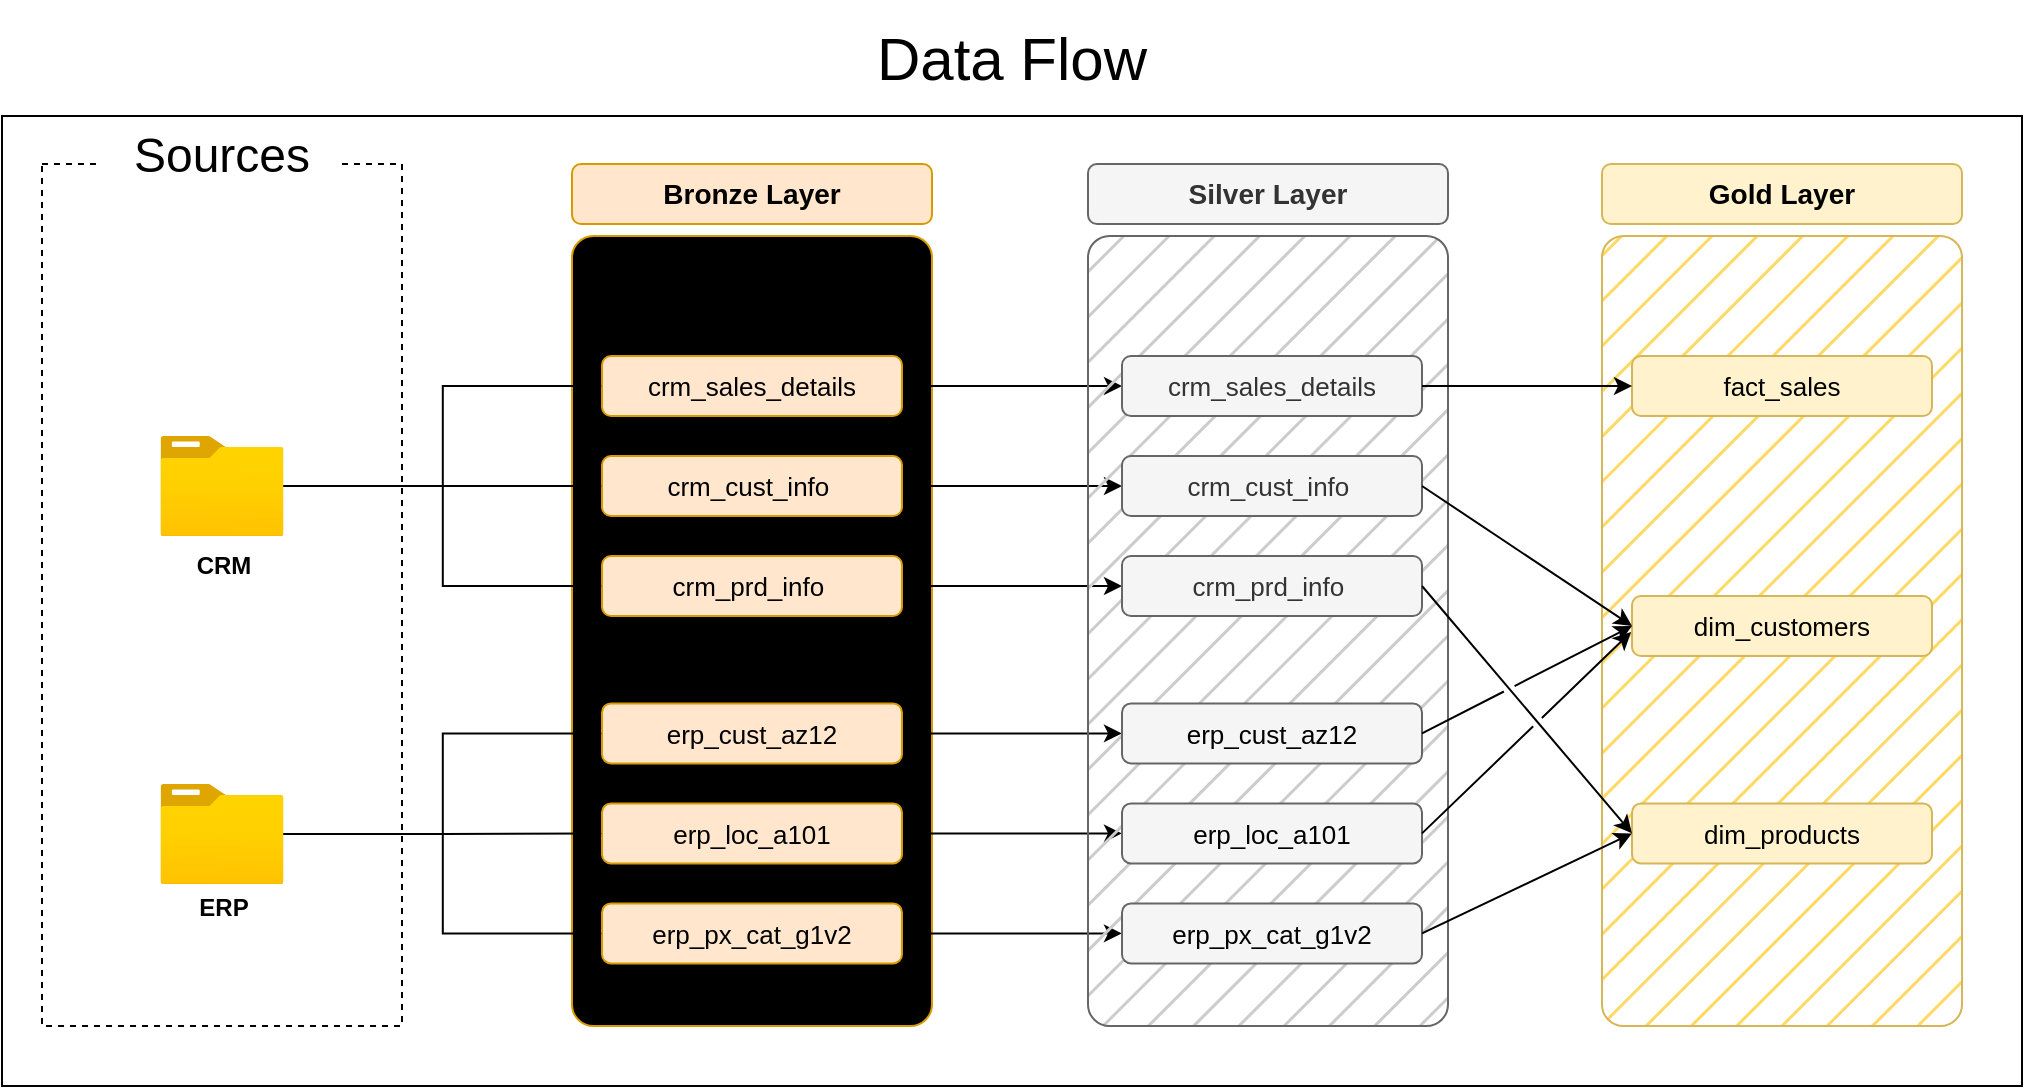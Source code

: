 <mxfile version="27.0.9">
  <diagram id="ggyDaBEigRkIFyP_Q6qX" name="Data flow ">
    <mxGraphModel dx="1389" dy="835" grid="1" gridSize="10" guides="1" tooltips="1" connect="1" arrows="1" fold="1" page="1" pageScale="1" pageWidth="1920" pageHeight="1200" math="0" shadow="0">
      <root>
        <mxCell id="0" />
        <mxCell id="KsE8Vp3s20GESLzes6BM-16" parent="0" />
        <mxCell id="k2JVAGaMSUis1EkSIWrg-0" value="" style="rounded=0;whiteSpace=wrap;html=1;" vertex="1" parent="KsE8Vp3s20GESLzes6BM-16">
          <mxGeometry x="455" y="358" width="1010" height="485" as="geometry" />
        </mxCell>
        <mxCell id="hqzwIRu8wqQsER7SYCP6-0" value="" style="rounded=0;html=1;fillColor=none;fontColor=default;whiteSpace=wrap;strokeColor=default;dashed=1;" parent="KsE8Vp3s20GESLzes6BM-16" vertex="1">
          <mxGeometry x="475" y="382" width="180" height="431" as="geometry" />
        </mxCell>
        <mxCell id="hqzwIRu8wqQsER7SYCP6-1" value="&lt;font style=&quot;font-size: 24px;&quot;&gt;Sources&lt;/font&gt;" style="rounded=0;whiteSpace=wrap;html=1;strokeColor=none;" parent="KsE8Vp3s20GESLzes6BM-16" vertex="1">
          <mxGeometry x="505" y="363" width="120" height="30" as="geometry" />
        </mxCell>
        <mxCell id="00hFxqHZDpePLxhZEk7Y-0" value="&lt;b&gt;&lt;font style=&quot;font-size: 14px;&quot;&gt;Bronze Layer&lt;/font&gt;&lt;/b&gt;" style="rounded=1;whiteSpace=wrap;html=1;fillColor=#ffe6cc;strokeColor=#d79b00;" parent="KsE8Vp3s20GESLzes6BM-16" vertex="1">
          <mxGeometry x="740" y="382" width="180" height="30" as="geometry" />
        </mxCell>
        <mxCell id="00hFxqHZDpePLxhZEk7Y-5" value="" style="group" parent="KsE8Vp3s20GESLzes6BM-16" vertex="1" connectable="0">
          <mxGeometry x="534.19" y="692" width="61.61" height="77.38" as="geometry" />
        </mxCell>
        <mxCell id="hqzwIRu8wqQsER7SYCP6-3" value="" style="image;aspect=fixed;html=1;points=[];align=center;fontSize=12;image=img/lib/azure2/general/Folder_Blank.svg;shadow=0;movable=1;resizable=1;rotatable=1;deletable=1;editable=1;locked=0;connectable=1;" parent="00hFxqHZDpePLxhZEk7Y-5" vertex="1">
          <mxGeometry width="61.61" height="50" as="geometry" />
        </mxCell>
        <mxCell id="hqzwIRu8wqQsER7SYCP6-14" value="&lt;b&gt;ERP&lt;/b&gt;" style="text;html=1;align=center;verticalAlign=middle;whiteSpace=wrap;rounded=0;" parent="00hFxqHZDpePLxhZEk7Y-5" vertex="1">
          <mxGeometry x="1.61" y="47.38" width="60" height="30" as="geometry" />
        </mxCell>
        <mxCell id="00hFxqHZDpePLxhZEk7Y-6" value="" style="group" parent="KsE8Vp3s20GESLzes6BM-16" vertex="1" connectable="0">
          <mxGeometry x="534.18" y="518" width="61.62" height="80" as="geometry" />
        </mxCell>
        <mxCell id="hqzwIRu8wqQsER7SYCP6-7" value="" style="image;aspect=fixed;html=1;points=[];align=center;fontSize=12;image=img/lib/azure2/general/Folder_Blank.svg;shadow=0;" parent="00hFxqHZDpePLxhZEk7Y-6" vertex="1">
          <mxGeometry width="61.62" height="50" as="geometry" />
        </mxCell>
        <mxCell id="hqzwIRu8wqQsER7SYCP6-13" value="&lt;b&gt;CRM&lt;/b&gt;" style="text;html=1;align=center;verticalAlign=middle;whiteSpace=wrap;rounded=0;" parent="00hFxqHZDpePLxhZEk7Y-6" vertex="1">
          <mxGeometry x="1.62" y="50" width="60" height="30" as="geometry" />
        </mxCell>
        <mxCell id="6bYLMgrcsjB2hjd1M9z5-0" value="" style="rounded=1;whiteSpace=wrap;html=1;fillColor=light-dark(#f8b06d, #5c320b);strokeColor=#d79b00;shadow=0;arcSize=6;fillStyle=hatch;" parent="KsE8Vp3s20GESLzes6BM-16" vertex="1">
          <mxGeometry x="740" y="418" width="180" height="395" as="geometry" />
        </mxCell>
        <mxCell id="HpfRpPVU0rThaKlWhV43-8" style="edgeStyle=orthogonalEdgeStyle;rounded=0;orthogonalLoop=1;jettySize=auto;html=1;entryX=0;entryY=0.5;entryDx=0;entryDy=0;" parent="KsE8Vp3s20GESLzes6BM-16" source="6bYLMgrcsjB2hjd1M9z5-1" target="HpfRpPVU0rThaKlWhV43-2" edge="1">
          <mxGeometry relative="1" as="geometry" />
        </mxCell>
        <mxCell id="6bYLMgrcsjB2hjd1M9z5-1" value="&lt;font style=&quot;font-size: 13px;&quot;&gt;crm_cust_info&lt;b style=&quot;&quot;&gt;&amp;nbsp;&lt;/b&gt;&lt;/font&gt;" style="rounded=1;whiteSpace=wrap;html=1;fillColor=#ffe6cc;strokeColor=#d79b00;" parent="KsE8Vp3s20GESLzes6BM-16" vertex="1">
          <mxGeometry x="755" y="528" width="150" height="30" as="geometry" />
        </mxCell>
        <mxCell id="HpfRpPVU0rThaKlWhV43-9" style="edgeStyle=orthogonalEdgeStyle;rounded=0;orthogonalLoop=1;jettySize=auto;html=1;exitX=1;exitY=0.5;exitDx=0;exitDy=0;entryX=0;entryY=0.5;entryDx=0;entryDy=0;" parent="KsE8Vp3s20GESLzes6BM-16" source="6bYLMgrcsjB2hjd1M9z5-2" target="HpfRpPVU0rThaKlWhV43-3" edge="1">
          <mxGeometry relative="1" as="geometry" />
        </mxCell>
        <mxCell id="6bYLMgrcsjB2hjd1M9z5-2" value="&lt;font style=&quot;font-size: 13px;&quot;&gt;&lt;span&gt;crm_prd_info&lt;/span&gt;&lt;b&gt;&amp;nbsp;&lt;/b&gt;&lt;/font&gt;" style="rounded=1;whiteSpace=wrap;html=1;fillColor=#ffe6cc;strokeColor=#d79b00;fontSize=12;" parent="KsE8Vp3s20GESLzes6BM-16" vertex="1">
          <mxGeometry x="755" y="578" width="150" height="30" as="geometry" />
        </mxCell>
        <mxCell id="HpfRpPVU0rThaKlWhV43-10" style="edgeStyle=orthogonalEdgeStyle;rounded=0;orthogonalLoop=1;jettySize=auto;html=1;exitX=1;exitY=0.5;exitDx=0;exitDy=0;entryX=0;entryY=0.5;entryDx=0;entryDy=0;" parent="KsE8Vp3s20GESLzes6BM-16" source="6bYLMgrcsjB2hjd1M9z5-3" target="HpfRpPVU0rThaKlWhV43-4" edge="1">
          <mxGeometry relative="1" as="geometry" />
        </mxCell>
        <mxCell id="6bYLMgrcsjB2hjd1M9z5-3" value="&lt;font style=&quot;font-size: 13px;&quot;&gt;crm_sales_details&lt;/font&gt;" style="rounded=1;whiteSpace=wrap;html=1;fillColor=#ffe6cc;strokeColor=#d79b00;" parent="KsE8Vp3s20GESLzes6BM-16" vertex="1">
          <mxGeometry x="755" y="478" width="150" height="30" as="geometry" />
        </mxCell>
        <mxCell id="HpfRpPVU0rThaKlWhV43-11" style="edgeStyle=orthogonalEdgeStyle;rounded=0;orthogonalLoop=1;jettySize=auto;html=1;exitX=1;exitY=0.5;exitDx=0;exitDy=0;entryX=0;entryY=0.5;entryDx=0;entryDy=0;" parent="KsE8Vp3s20GESLzes6BM-16" source="6bYLMgrcsjB2hjd1M9z5-4" target="HpfRpPVU0rThaKlWhV43-5" edge="1">
          <mxGeometry relative="1" as="geometry" />
        </mxCell>
        <mxCell id="6bYLMgrcsjB2hjd1M9z5-4" value="&lt;font style=&quot;font-size: 13px;&quot;&gt;erp_cust_az12&lt;/font&gt;" style="rounded=1;whiteSpace=wrap;html=1;fillColor=#ffe6cc;strokeColor=#d79b00;" parent="KsE8Vp3s20GESLzes6BM-16" vertex="1">
          <mxGeometry x="755" y="651.69" width="150" height="30" as="geometry" />
        </mxCell>
        <mxCell id="HpfRpPVU0rThaKlWhV43-12" style="edgeStyle=orthogonalEdgeStyle;rounded=0;orthogonalLoop=1;jettySize=auto;html=1;exitX=1;exitY=0.5;exitDx=0;exitDy=0;entryX=0;entryY=0.5;entryDx=0;entryDy=0;" parent="KsE8Vp3s20GESLzes6BM-16" source="6bYLMgrcsjB2hjd1M9z5-5" target="HpfRpPVU0rThaKlWhV43-6" edge="1">
          <mxGeometry relative="1" as="geometry" />
        </mxCell>
        <mxCell id="6bYLMgrcsjB2hjd1M9z5-5" value="&lt;font style=&quot;font-size: 13px;&quot;&gt;erp_loc_a101&lt;/font&gt;" style="rounded=1;whiteSpace=wrap;html=1;fillColor=#ffe6cc;strokeColor=#d79b00;" parent="KsE8Vp3s20GESLzes6BM-16" vertex="1">
          <mxGeometry x="755" y="701.69" width="150" height="30" as="geometry" />
        </mxCell>
        <mxCell id="HpfRpPVU0rThaKlWhV43-13" style="edgeStyle=orthogonalEdgeStyle;rounded=0;orthogonalLoop=1;jettySize=auto;html=1;exitX=1;exitY=0.5;exitDx=0;exitDy=0;" parent="KsE8Vp3s20GESLzes6BM-16" source="6bYLMgrcsjB2hjd1M9z5-6" target="HpfRpPVU0rThaKlWhV43-7" edge="1">
          <mxGeometry relative="1" as="geometry" />
        </mxCell>
        <mxCell id="6bYLMgrcsjB2hjd1M9z5-6" value="&lt;font style=&quot;font-size: 13px;&quot;&gt;&lt;span&gt;erp_px_cat_g1v2&lt;/span&gt;&lt;/font&gt;" style="rounded=1;whiteSpace=wrap;html=1;fillColor=#ffe6cc;strokeColor=#d79b00;fontSize=12;" parent="KsE8Vp3s20GESLzes6BM-16" vertex="1">
          <mxGeometry x="755" y="751.69" width="150" height="30" as="geometry" />
        </mxCell>
        <mxCell id="QcPrSYHMvMbwt-YgAI6F-0" style="edgeStyle=orthogonalEdgeStyle;rounded=0;orthogonalLoop=1;jettySize=auto;html=1;entryX=0;entryY=0.5;entryDx=0;entryDy=0;" parent="KsE8Vp3s20GESLzes6BM-16" source="hqzwIRu8wqQsER7SYCP6-3" target="6bYLMgrcsjB2hjd1M9z5-4" edge="1">
          <mxGeometry relative="1" as="geometry" />
        </mxCell>
        <mxCell id="QcPrSYHMvMbwt-YgAI6F-1" style="edgeStyle=orthogonalEdgeStyle;rounded=0;orthogonalLoop=1;jettySize=auto;html=1;entryX=0;entryY=0.5;entryDx=0;entryDy=0;" parent="KsE8Vp3s20GESLzes6BM-16" source="hqzwIRu8wqQsER7SYCP6-3" target="6bYLMgrcsjB2hjd1M9z5-6" edge="1">
          <mxGeometry relative="1" as="geometry" />
        </mxCell>
        <mxCell id="QcPrSYHMvMbwt-YgAI6F-2" style="edgeStyle=orthogonalEdgeStyle;rounded=0;orthogonalLoop=1;jettySize=auto;html=1;entryX=0;entryY=0.5;entryDx=0;entryDy=0;" parent="KsE8Vp3s20GESLzes6BM-16" source="hqzwIRu8wqQsER7SYCP6-3" target="6bYLMgrcsjB2hjd1M9z5-5" edge="1">
          <mxGeometry relative="1" as="geometry" />
        </mxCell>
        <mxCell id="QcPrSYHMvMbwt-YgAI6F-3" style="edgeStyle=orthogonalEdgeStyle;rounded=0;orthogonalLoop=1;jettySize=auto;html=1;entryX=0;entryY=0.5;entryDx=0;entryDy=0;" parent="KsE8Vp3s20GESLzes6BM-16" source="hqzwIRu8wqQsER7SYCP6-7" target="6bYLMgrcsjB2hjd1M9z5-2" edge="1">
          <mxGeometry relative="1" as="geometry" />
        </mxCell>
        <mxCell id="QcPrSYHMvMbwt-YgAI6F-4" style="edgeStyle=orthogonalEdgeStyle;rounded=0;orthogonalLoop=1;jettySize=auto;html=1;entryX=0;entryY=0.5;entryDx=0;entryDy=0;" parent="KsE8Vp3s20GESLzes6BM-16" source="hqzwIRu8wqQsER7SYCP6-7" target="6bYLMgrcsjB2hjd1M9z5-1" edge="1">
          <mxGeometry relative="1" as="geometry" />
        </mxCell>
        <mxCell id="QcPrSYHMvMbwt-YgAI6F-5" style="edgeStyle=orthogonalEdgeStyle;rounded=0;orthogonalLoop=1;jettySize=auto;html=1;entryX=0;entryY=0.5;entryDx=0;entryDy=0;" parent="KsE8Vp3s20GESLzes6BM-16" source="hqzwIRu8wqQsER7SYCP6-7" target="6bYLMgrcsjB2hjd1M9z5-3" edge="1">
          <mxGeometry relative="1" as="geometry" />
        </mxCell>
        <mxCell id="HpfRpPVU0rThaKlWhV43-0" value="&lt;span style=&quot;font-size: 14px;&quot;&gt;&lt;b&gt;Silver Layer&lt;/b&gt;&lt;/span&gt;" style="rounded=1;whiteSpace=wrap;html=1;fillColor=#f5f5f5;strokeColor=#666666;fontColor=#333333;" parent="KsE8Vp3s20GESLzes6BM-16" vertex="1">
          <mxGeometry x="998" y="382" width="180" height="30" as="geometry" />
        </mxCell>
        <mxCell id="HpfRpPVU0rThaKlWhV43-1" value="" style="rounded=1;whiteSpace=wrap;html=1;fillColor=#CCCCCC;strokeColor=#666666;shadow=0;arcSize=6;fontColor=#333333;fillStyle=hatch;" parent="KsE8Vp3s20GESLzes6BM-16" vertex="1">
          <mxGeometry x="998" y="418" width="180" height="395" as="geometry" />
        </mxCell>
        <mxCell id="HpfRpPVU0rThaKlWhV43-2" value="&lt;font style=&quot;font-size: 13px;&quot;&gt;crm_cust_info&lt;b style=&quot;&quot;&gt;&amp;nbsp;&lt;/b&gt;&lt;/font&gt;" style="rounded=1;whiteSpace=wrap;html=1;fillColor=#f5f5f5;strokeColor=#666666;fontColor=#333333;" parent="KsE8Vp3s20GESLzes6BM-16" vertex="1">
          <mxGeometry x="1015" y="528" width="150" height="30" as="geometry" />
        </mxCell>
        <mxCell id="HpfRpPVU0rThaKlWhV43-3" value="&lt;font style=&quot;font-size: 13px;&quot;&gt;&lt;span&gt;crm_prd_info&lt;/span&gt;&lt;b&gt;&amp;nbsp;&lt;/b&gt;&lt;/font&gt;" style="rounded=1;whiteSpace=wrap;html=1;fillColor=#f5f5f5;strokeColor=#666666;fontSize=12;fontColor=#333333;" parent="KsE8Vp3s20GESLzes6BM-16" vertex="1">
          <mxGeometry x="1015" y="578" width="150" height="30" as="geometry" />
        </mxCell>
        <mxCell id="HpfRpPVU0rThaKlWhV43-4" value="&lt;font style=&quot;font-size: 13px;&quot;&gt;crm_sales_details&lt;/font&gt;" style="rounded=1;whiteSpace=wrap;html=1;fillColor=#f5f5f5;strokeColor=#666666;fontColor=#333333;" parent="KsE8Vp3s20GESLzes6BM-16" vertex="1">
          <mxGeometry x="1015" y="478" width="150" height="30" as="geometry" />
        </mxCell>
        <mxCell id="HpfRpPVU0rThaKlWhV43-5" value="&lt;span style=&quot;color: rgb(0, 0, 0); font-size: 13px;&quot;&gt;erp_cust_az12&lt;/span&gt;" style="rounded=1;whiteSpace=wrap;html=1;fillColor=#f5f5f5;strokeColor=#666666;fontColor=#333333;" parent="KsE8Vp3s20GESLzes6BM-16" vertex="1">
          <mxGeometry x="1015" y="651.69" width="150" height="30" as="geometry" />
        </mxCell>
        <mxCell id="HpfRpPVU0rThaKlWhV43-6" value="&lt;span style=&quot;color: rgb(0, 0, 0); font-size: 13px;&quot;&gt;erp_loc_a101&lt;/span&gt;" style="rounded=1;whiteSpace=wrap;html=1;fillColor=#f5f5f5;strokeColor=#666666;fontColor=#333333;" parent="KsE8Vp3s20GESLzes6BM-16" vertex="1">
          <mxGeometry x="1015" y="701.69" width="150" height="30" as="geometry" />
        </mxCell>
        <mxCell id="HpfRpPVU0rThaKlWhV43-7" value="&lt;span style=&quot;color: rgb(0, 0, 0); font-size: 13px;&quot;&gt;erp_px_cat_g1v2&lt;/span&gt;" style="rounded=1;whiteSpace=wrap;html=1;fillColor=#f5f5f5;strokeColor=#666666;fontSize=12;fontColor=#333333;" parent="KsE8Vp3s20GESLzes6BM-16" vertex="1">
          <mxGeometry x="1015" y="751.69" width="150" height="30" as="geometry" />
        </mxCell>
        <mxCell id="FbupNl8SZfFYCRPVvc2g-0" value="&lt;span style=&quot;font-size: 14px;&quot;&gt;&lt;b&gt;Gold Layer&lt;/b&gt;&lt;/span&gt;" style="rounded=1;whiteSpace=wrap;html=1;fillColor=#fff2cc;strokeColor=#d6b656;" parent="KsE8Vp3s20GESLzes6BM-16" vertex="1">
          <mxGeometry x="1255" y="382" width="180" height="30" as="geometry" />
        </mxCell>
        <mxCell id="FbupNl8SZfFYCRPVvc2g-1" value="" style="rounded=1;whiteSpace=wrap;html=1;fillColor=#FFD966;strokeColor=#d6b656;shadow=0;arcSize=6;glass=0;fillStyle=hatch;" parent="KsE8Vp3s20GESLzes6BM-16" vertex="1">
          <mxGeometry x="1255" y="418" width="180" height="395" as="geometry" />
        </mxCell>
        <mxCell id="FbupNl8SZfFYCRPVvc2g-2" value="&lt;span style=&quot;font-size: 13px;&quot;&gt;fact_sales&lt;/span&gt;" style="rounded=1;whiteSpace=wrap;html=1;fillColor=#fff2cc;strokeColor=#d6b656;" parent="KsE8Vp3s20GESLzes6BM-16" vertex="1">
          <mxGeometry x="1270" y="478" width="150" height="30" as="geometry" />
        </mxCell>
        <mxCell id="FbupNl8SZfFYCRPVvc2g-3" value="&lt;span style=&quot;font-size: 13px;&quot;&gt;dim_customers&lt;/span&gt;" style="rounded=1;whiteSpace=wrap;html=1;fillColor=#fff2cc;strokeColor=#d6b656;fontSize=12;" parent="KsE8Vp3s20GESLzes6BM-16" vertex="1">
          <mxGeometry x="1270" y="598" width="150" height="30" as="geometry" />
        </mxCell>
        <mxCell id="FbupNl8SZfFYCRPVvc2g-4" value="&lt;font style=&quot;font-size: 13px;&quot;&gt;dim_products&lt;/font&gt;" style="rounded=1;whiteSpace=wrap;html=1;fillColor=#fff2cc;strokeColor=#d6b656;" parent="KsE8Vp3s20GESLzes6BM-16" vertex="1">
          <mxGeometry x="1270" y="701.69" width="150" height="30" as="geometry" />
        </mxCell>
        <mxCell id="FbupNl8SZfFYCRPVvc2g-17" value="" style="endArrow=classic;html=1;rounded=0;exitX=1;exitY=0.5;exitDx=0;exitDy=0;entryX=0;entryY=0.5;entryDx=0;entryDy=0;" parent="KsE8Vp3s20GESLzes6BM-16" source="HpfRpPVU0rThaKlWhV43-4" target="FbupNl8SZfFYCRPVvc2g-2" edge="1">
          <mxGeometry width="50" height="50" relative="1" as="geometry">
            <mxPoint x="1115" y="653" as="sourcePoint" />
            <mxPoint x="1165" y="603" as="targetPoint" />
          </mxGeometry>
        </mxCell>
        <mxCell id="FbupNl8SZfFYCRPVvc2g-18" value="" style="endArrow=classic;html=1;rounded=0;exitX=1;exitY=0.5;exitDx=0;exitDy=0;entryX=0;entryY=0.5;entryDx=0;entryDy=0;jumpStyle=gap;" parent="KsE8Vp3s20GESLzes6BM-16" source="HpfRpPVU0rThaKlWhV43-3" target="FbupNl8SZfFYCRPVvc2g-4" edge="1">
          <mxGeometry width="50" height="50" relative="1" as="geometry">
            <mxPoint x="1195" y="503" as="sourcePoint" />
            <mxPoint x="1285" y="553" as="targetPoint" />
          </mxGeometry>
        </mxCell>
        <mxCell id="FbupNl8SZfFYCRPVvc2g-20" value="" style="endArrow=classic;html=1;rounded=0;exitX=1;exitY=0.5;exitDx=0;exitDy=0;entryX=0;entryY=0.5;entryDx=0;entryDy=0;jumpStyle=gap;" parent="KsE8Vp3s20GESLzes6BM-16" source="HpfRpPVU0rThaKlWhV43-2" target="FbupNl8SZfFYCRPVvc2g-3" edge="1">
          <mxGeometry width="50" height="50" relative="1" as="geometry">
            <mxPoint x="1205" y="463" as="sourcePoint" />
            <mxPoint x="1295" y="513" as="targetPoint" />
          </mxGeometry>
        </mxCell>
        <mxCell id="FbupNl8SZfFYCRPVvc2g-21" value="" style="endArrow=classic;html=1;rounded=0;exitX=1;exitY=0.5;exitDx=0;exitDy=0;entryX=0;entryY=0.5;entryDx=0;entryDy=0;jumpStyle=gap;" parent="KsE8Vp3s20GESLzes6BM-16" source="HpfRpPVU0rThaKlWhV43-5" target="FbupNl8SZfFYCRPVvc2g-3" edge="1">
          <mxGeometry width="50" height="50" relative="1" as="geometry">
            <mxPoint x="1525" y="583" as="sourcePoint" />
            <mxPoint x="1615" y="633" as="targetPoint" />
          </mxGeometry>
        </mxCell>
        <mxCell id="FbupNl8SZfFYCRPVvc2g-22" value="" style="endArrow=classic;html=1;rounded=0;exitX=1;exitY=0.5;exitDx=0;exitDy=0;entryX=-0.003;entryY=0.6;entryDx=0;entryDy=0;jumpStyle=gap;entryPerimeter=0;" parent="KsE8Vp3s20GESLzes6BM-16" source="HpfRpPVU0rThaKlWhV43-6" target="FbupNl8SZfFYCRPVvc2g-3" edge="1">
          <mxGeometry width="50" height="50" relative="1" as="geometry">
            <mxPoint x="1135" y="683" as="sourcePoint" />
            <mxPoint x="1225" y="733" as="targetPoint" />
          </mxGeometry>
        </mxCell>
        <mxCell id="FbupNl8SZfFYCRPVvc2g-23" value="" style="endArrow=classic;html=1;rounded=0;exitX=1;exitY=0.5;exitDx=0;exitDy=0;entryX=0;entryY=0.5;entryDx=0;entryDy=0;jumpStyle=gap;" parent="KsE8Vp3s20GESLzes6BM-16" source="HpfRpPVU0rThaKlWhV43-7" target="FbupNl8SZfFYCRPVvc2g-4" edge="1">
          <mxGeometry width="50" height="50" relative="1" as="geometry">
            <mxPoint x="1165" y="763" as="sourcePoint" />
            <mxPoint x="1255" y="813" as="targetPoint" />
          </mxGeometry>
        </mxCell>
        <mxCell id="k2JVAGaMSUis1EkSIWrg-1" value="Data Flow" style="text;html=1;align=center;verticalAlign=middle;whiteSpace=wrap;rounded=0;fontSize=30;" vertex="1" parent="KsE8Vp3s20GESLzes6BM-16">
          <mxGeometry x="870" y="300" width="180" height="58" as="geometry" />
        </mxCell>
      </root>
    </mxGraphModel>
  </diagram>
</mxfile>
